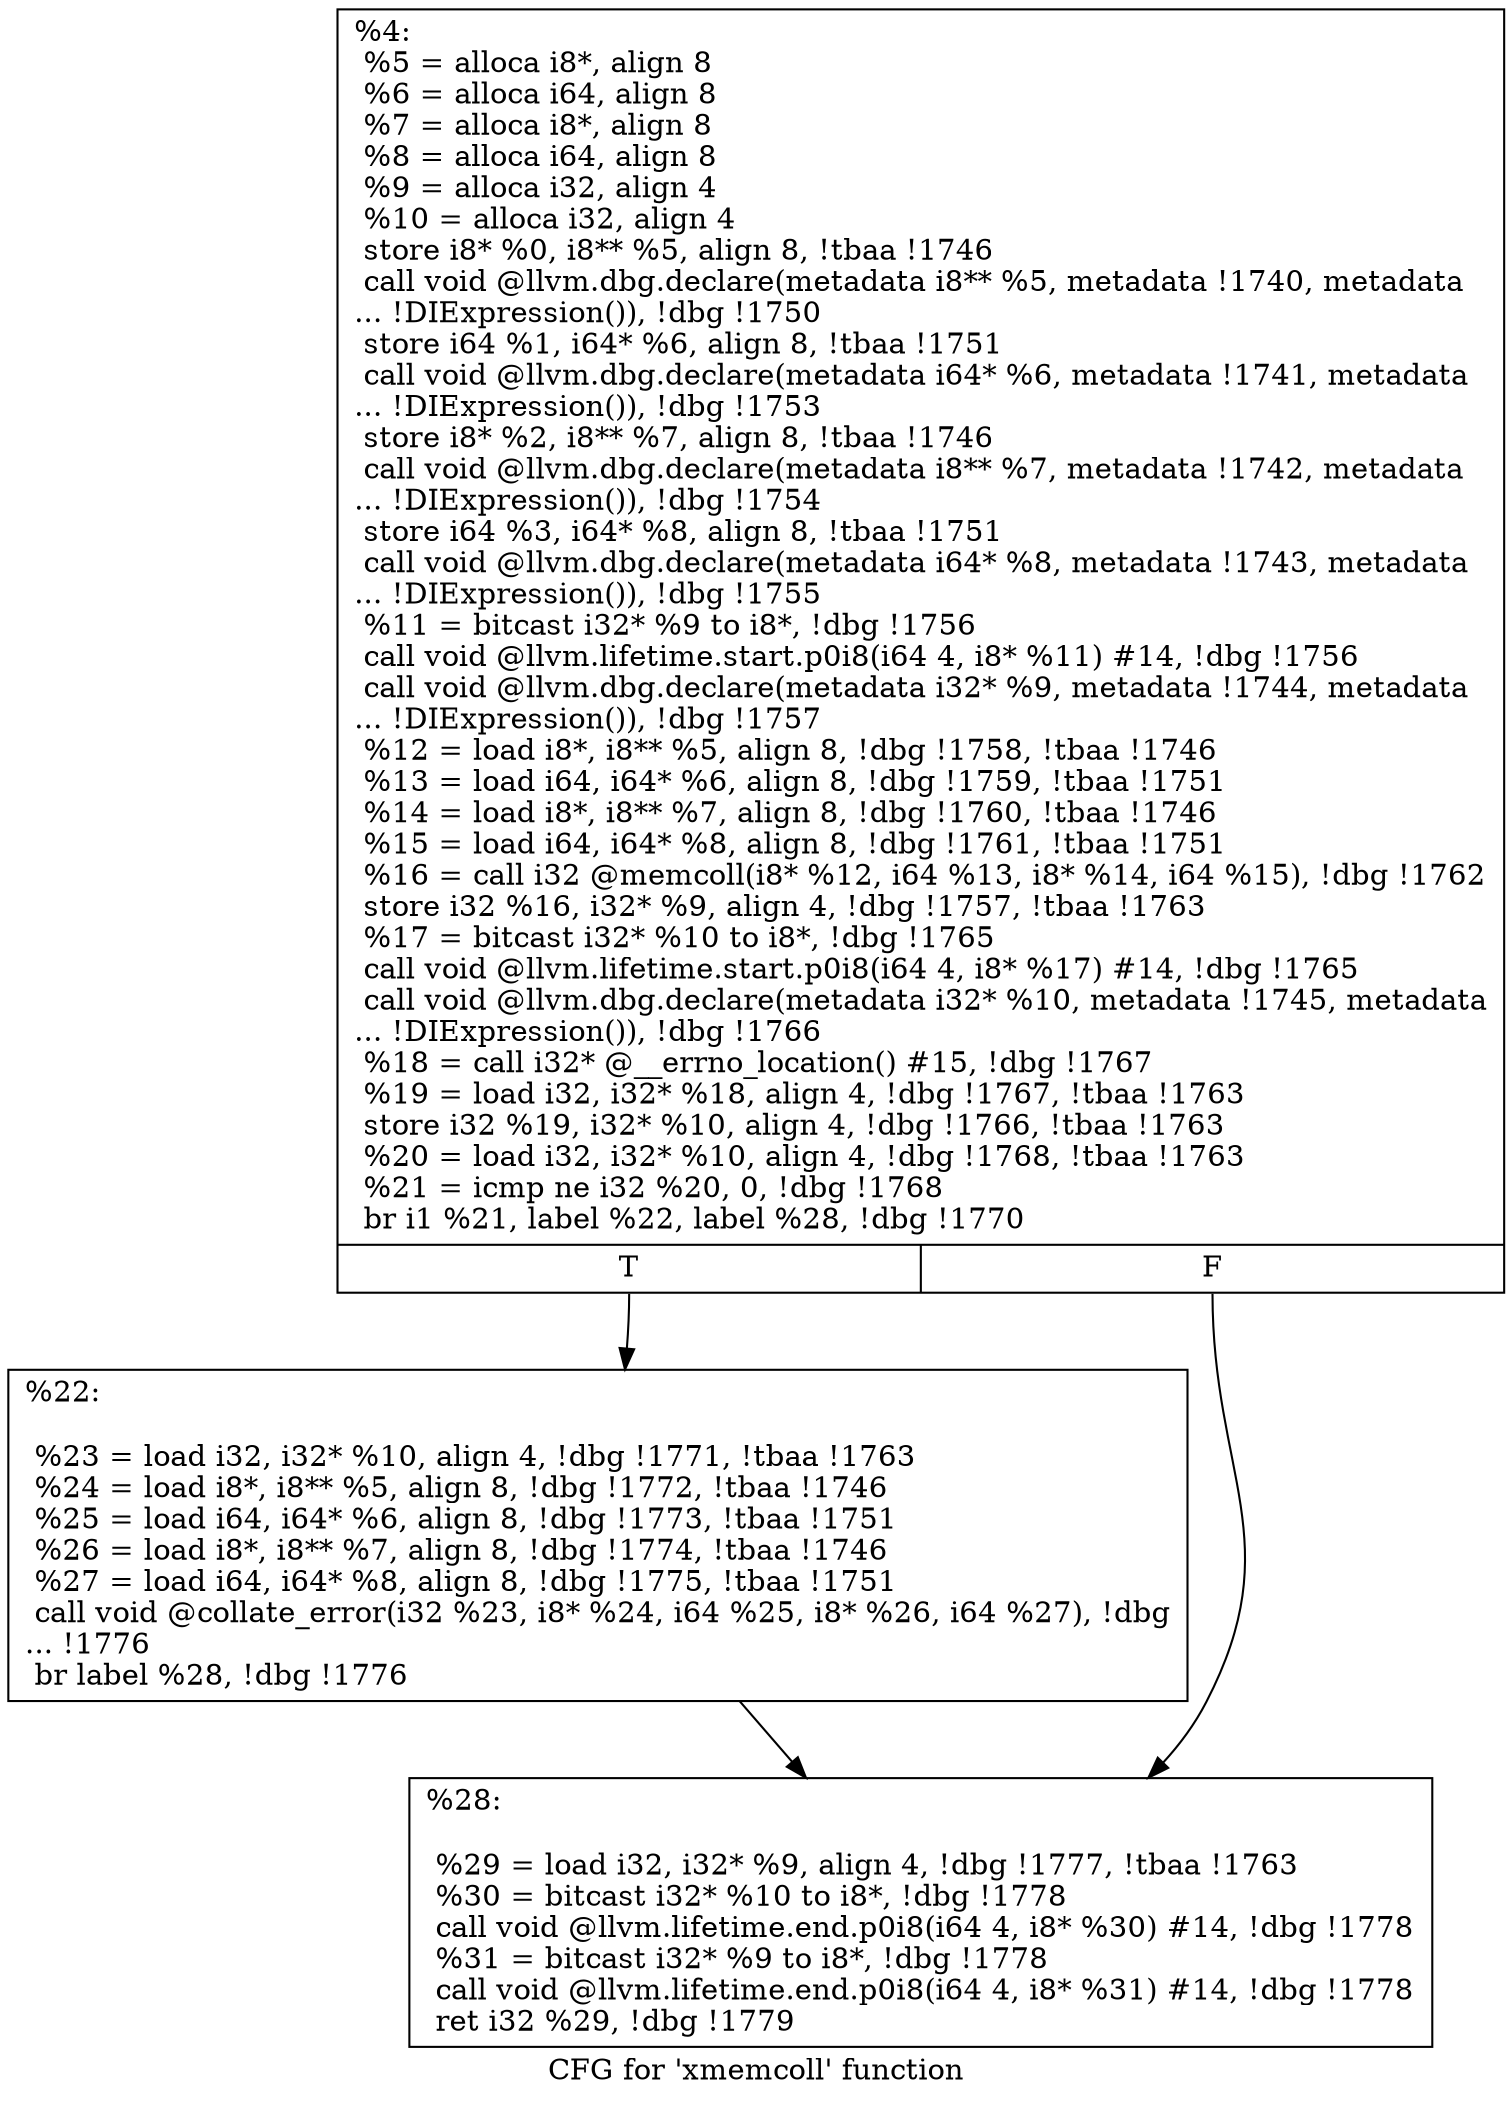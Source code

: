 digraph "CFG for 'xmemcoll' function" {
	label="CFG for 'xmemcoll' function";

	Node0x22f1fe0 [shape=record,label="{%4:\l  %5 = alloca i8*, align 8\l  %6 = alloca i64, align 8\l  %7 = alloca i8*, align 8\l  %8 = alloca i64, align 8\l  %9 = alloca i32, align 4\l  %10 = alloca i32, align 4\l  store i8* %0, i8** %5, align 8, !tbaa !1746\l  call void @llvm.dbg.declare(metadata i8** %5, metadata !1740, metadata\l... !DIExpression()), !dbg !1750\l  store i64 %1, i64* %6, align 8, !tbaa !1751\l  call void @llvm.dbg.declare(metadata i64* %6, metadata !1741, metadata\l... !DIExpression()), !dbg !1753\l  store i8* %2, i8** %7, align 8, !tbaa !1746\l  call void @llvm.dbg.declare(metadata i8** %7, metadata !1742, metadata\l... !DIExpression()), !dbg !1754\l  store i64 %3, i64* %8, align 8, !tbaa !1751\l  call void @llvm.dbg.declare(metadata i64* %8, metadata !1743, metadata\l... !DIExpression()), !dbg !1755\l  %11 = bitcast i32* %9 to i8*, !dbg !1756\l  call void @llvm.lifetime.start.p0i8(i64 4, i8* %11) #14, !dbg !1756\l  call void @llvm.dbg.declare(metadata i32* %9, metadata !1744, metadata\l... !DIExpression()), !dbg !1757\l  %12 = load i8*, i8** %5, align 8, !dbg !1758, !tbaa !1746\l  %13 = load i64, i64* %6, align 8, !dbg !1759, !tbaa !1751\l  %14 = load i8*, i8** %7, align 8, !dbg !1760, !tbaa !1746\l  %15 = load i64, i64* %8, align 8, !dbg !1761, !tbaa !1751\l  %16 = call i32 @memcoll(i8* %12, i64 %13, i8* %14, i64 %15), !dbg !1762\l  store i32 %16, i32* %9, align 4, !dbg !1757, !tbaa !1763\l  %17 = bitcast i32* %10 to i8*, !dbg !1765\l  call void @llvm.lifetime.start.p0i8(i64 4, i8* %17) #14, !dbg !1765\l  call void @llvm.dbg.declare(metadata i32* %10, metadata !1745, metadata\l... !DIExpression()), !dbg !1766\l  %18 = call i32* @__errno_location() #15, !dbg !1767\l  %19 = load i32, i32* %18, align 4, !dbg !1767, !tbaa !1763\l  store i32 %19, i32* %10, align 4, !dbg !1766, !tbaa !1763\l  %20 = load i32, i32* %10, align 4, !dbg !1768, !tbaa !1763\l  %21 = icmp ne i32 %20, 0, !dbg !1768\l  br i1 %21, label %22, label %28, !dbg !1770\l|{<s0>T|<s1>F}}"];
	Node0x22f1fe0:s0 -> Node0x22f2540;
	Node0x22f1fe0:s1 -> Node0x22f2590;
	Node0x22f2540 [shape=record,label="{%22:\l\l  %23 = load i32, i32* %10, align 4, !dbg !1771, !tbaa !1763\l  %24 = load i8*, i8** %5, align 8, !dbg !1772, !tbaa !1746\l  %25 = load i64, i64* %6, align 8, !dbg !1773, !tbaa !1751\l  %26 = load i8*, i8** %7, align 8, !dbg !1774, !tbaa !1746\l  %27 = load i64, i64* %8, align 8, !dbg !1775, !tbaa !1751\l  call void @collate_error(i32 %23, i8* %24, i64 %25, i8* %26, i64 %27), !dbg\l... !1776\l  br label %28, !dbg !1776\l}"];
	Node0x22f2540 -> Node0x22f2590;
	Node0x22f2590 [shape=record,label="{%28:\l\l  %29 = load i32, i32* %9, align 4, !dbg !1777, !tbaa !1763\l  %30 = bitcast i32* %10 to i8*, !dbg !1778\l  call void @llvm.lifetime.end.p0i8(i64 4, i8* %30) #14, !dbg !1778\l  %31 = bitcast i32* %9 to i8*, !dbg !1778\l  call void @llvm.lifetime.end.p0i8(i64 4, i8* %31) #14, !dbg !1778\l  ret i32 %29, !dbg !1779\l}"];
}
